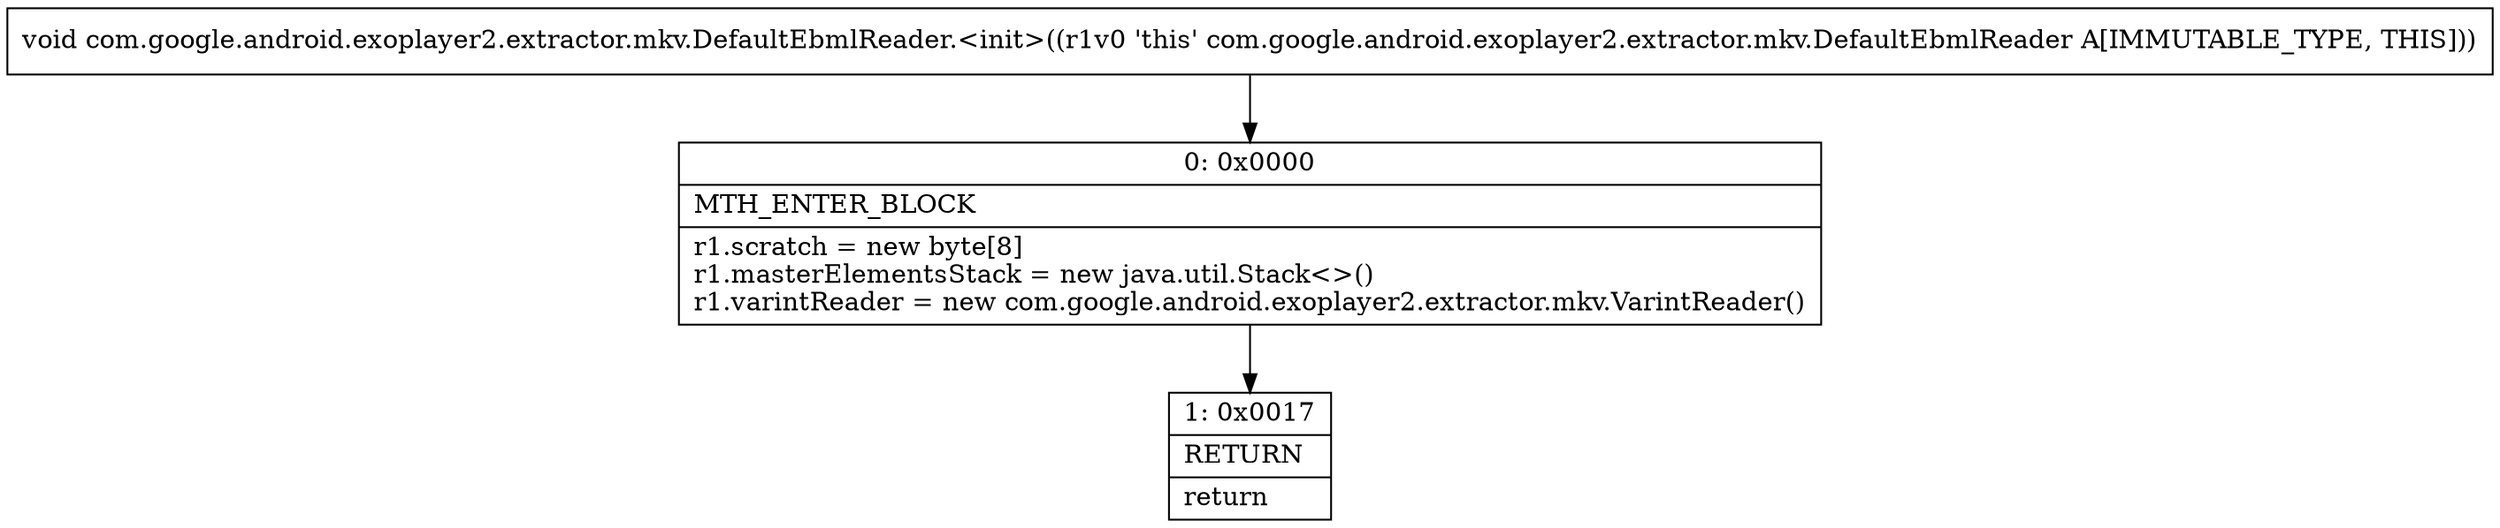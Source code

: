 digraph "CFG forcom.google.android.exoplayer2.extractor.mkv.DefaultEbmlReader.\<init\>()V" {
Node_0 [shape=record,label="{0\:\ 0x0000|MTH_ENTER_BLOCK\l|r1.scratch = new byte[8]\lr1.masterElementsStack = new java.util.Stack\<\>()\lr1.varintReader = new com.google.android.exoplayer2.extractor.mkv.VarintReader()\l}"];
Node_1 [shape=record,label="{1\:\ 0x0017|RETURN\l|return\l}"];
MethodNode[shape=record,label="{void com.google.android.exoplayer2.extractor.mkv.DefaultEbmlReader.\<init\>((r1v0 'this' com.google.android.exoplayer2.extractor.mkv.DefaultEbmlReader A[IMMUTABLE_TYPE, THIS])) }"];
MethodNode -> Node_0;
Node_0 -> Node_1;
}

